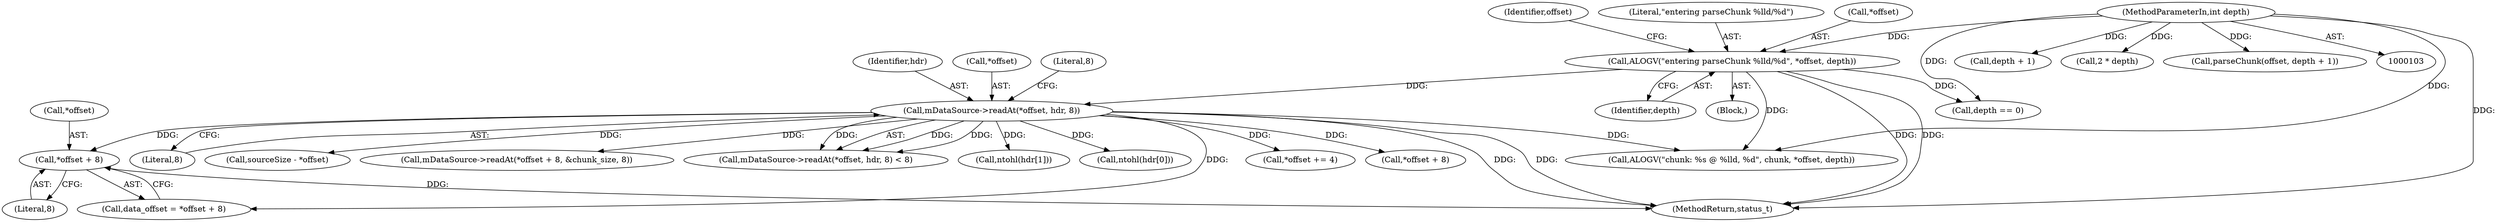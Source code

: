 digraph "0_Android_f4a88c8ed4f8186b3d6e2852993e063fc33ff231@pointer" {
"1000141" [label="(Call,*offset + 8)"];
"1000115" [label="(Call,mDataSource->readAt(*offset, hdr, 8))"];
"1000107" [label="(Call,ALOGV(\"entering parseChunk %lld/%d\", *offset, depth))"];
"1000105" [label="(MethodParameterIn,int depth)"];
"1000105" [label="(MethodParameterIn,int depth)"];
"1000142" [label="(Call,*offset)"];
"1000185" [label="(Call,depth == 0)"];
"1000345" [label="(Call,depth + 1)"];
"1000115" [label="(Call,mDataSource->readAt(*offset, hdr, 8))"];
"1000119" [label="(Literal,8)"];
"1000199" [label="(Call,sourceSize - *offset)"];
"1000250" [label="(Call,2 * depth)"];
"1000144" [label="(Literal,8)"];
"1000152" [label="(Call,mDataSource->readAt(*offset + 8, &chunk_size, 8))"];
"1000114" [label="(Call,mDataSource->readAt(*offset, hdr, 8) < 8)"];
"1000134" [label="(Call,ntohl(hdr[1]))"];
"1000116" [label="(Call,*offset)"];
"1000127" [label="(Call,ntohl(hdr[0]))"];
"1000111" [label="(Identifier,depth)"];
"1000117" [label="(Identifier,offset)"];
"1000343" [label="(Call,parseChunk(offset, depth + 1))"];
"1000108" [label="(Literal,\"entering parseChunk %lld/%d\")"];
"1000229" [label="(Call,ALOGV(\"chunk: %s @ %lld, %d\", chunk, *offset, depth))"];
"1000109" [label="(Call,*offset)"];
"1002911" [label="(MethodReturn,status_t)"];
"1000139" [label="(Call,data_offset = *offset + 8)"];
"1000106" [label="(Block,)"];
"1000211" [label="(Call,*offset += 4)"];
"1000153" [label="(Call,*offset + 8)"];
"1000120" [label="(Literal,8)"];
"1000141" [label="(Call,*offset + 8)"];
"1000107" [label="(Call,ALOGV(\"entering parseChunk %lld/%d\", *offset, depth))"];
"1000118" [label="(Identifier,hdr)"];
"1000141" -> "1000139"  [label="AST: "];
"1000141" -> "1000144"  [label="CFG: "];
"1000142" -> "1000141"  [label="AST: "];
"1000144" -> "1000141"  [label="AST: "];
"1000139" -> "1000141"  [label="CFG: "];
"1000141" -> "1002911"  [label="DDG: "];
"1000115" -> "1000141"  [label="DDG: "];
"1000115" -> "1000114"  [label="AST: "];
"1000115" -> "1000119"  [label="CFG: "];
"1000116" -> "1000115"  [label="AST: "];
"1000118" -> "1000115"  [label="AST: "];
"1000119" -> "1000115"  [label="AST: "];
"1000120" -> "1000115"  [label="CFG: "];
"1000115" -> "1002911"  [label="DDG: "];
"1000115" -> "1002911"  [label="DDG: "];
"1000115" -> "1000114"  [label="DDG: "];
"1000115" -> "1000114"  [label="DDG: "];
"1000115" -> "1000114"  [label="DDG: "];
"1000107" -> "1000115"  [label="DDG: "];
"1000115" -> "1000127"  [label="DDG: "];
"1000115" -> "1000134"  [label="DDG: "];
"1000115" -> "1000139"  [label="DDG: "];
"1000115" -> "1000152"  [label="DDG: "];
"1000115" -> "1000153"  [label="DDG: "];
"1000115" -> "1000199"  [label="DDG: "];
"1000115" -> "1000211"  [label="DDG: "];
"1000115" -> "1000229"  [label="DDG: "];
"1000107" -> "1000106"  [label="AST: "];
"1000107" -> "1000111"  [label="CFG: "];
"1000108" -> "1000107"  [label="AST: "];
"1000109" -> "1000107"  [label="AST: "];
"1000111" -> "1000107"  [label="AST: "];
"1000117" -> "1000107"  [label="CFG: "];
"1000107" -> "1002911"  [label="DDG: "];
"1000107" -> "1002911"  [label="DDG: "];
"1000105" -> "1000107"  [label="DDG: "];
"1000107" -> "1000185"  [label="DDG: "];
"1000107" -> "1000229"  [label="DDG: "];
"1000105" -> "1000103"  [label="AST: "];
"1000105" -> "1002911"  [label="DDG: "];
"1000105" -> "1000185"  [label="DDG: "];
"1000105" -> "1000229"  [label="DDG: "];
"1000105" -> "1000250"  [label="DDG: "];
"1000105" -> "1000343"  [label="DDG: "];
"1000105" -> "1000345"  [label="DDG: "];
}

